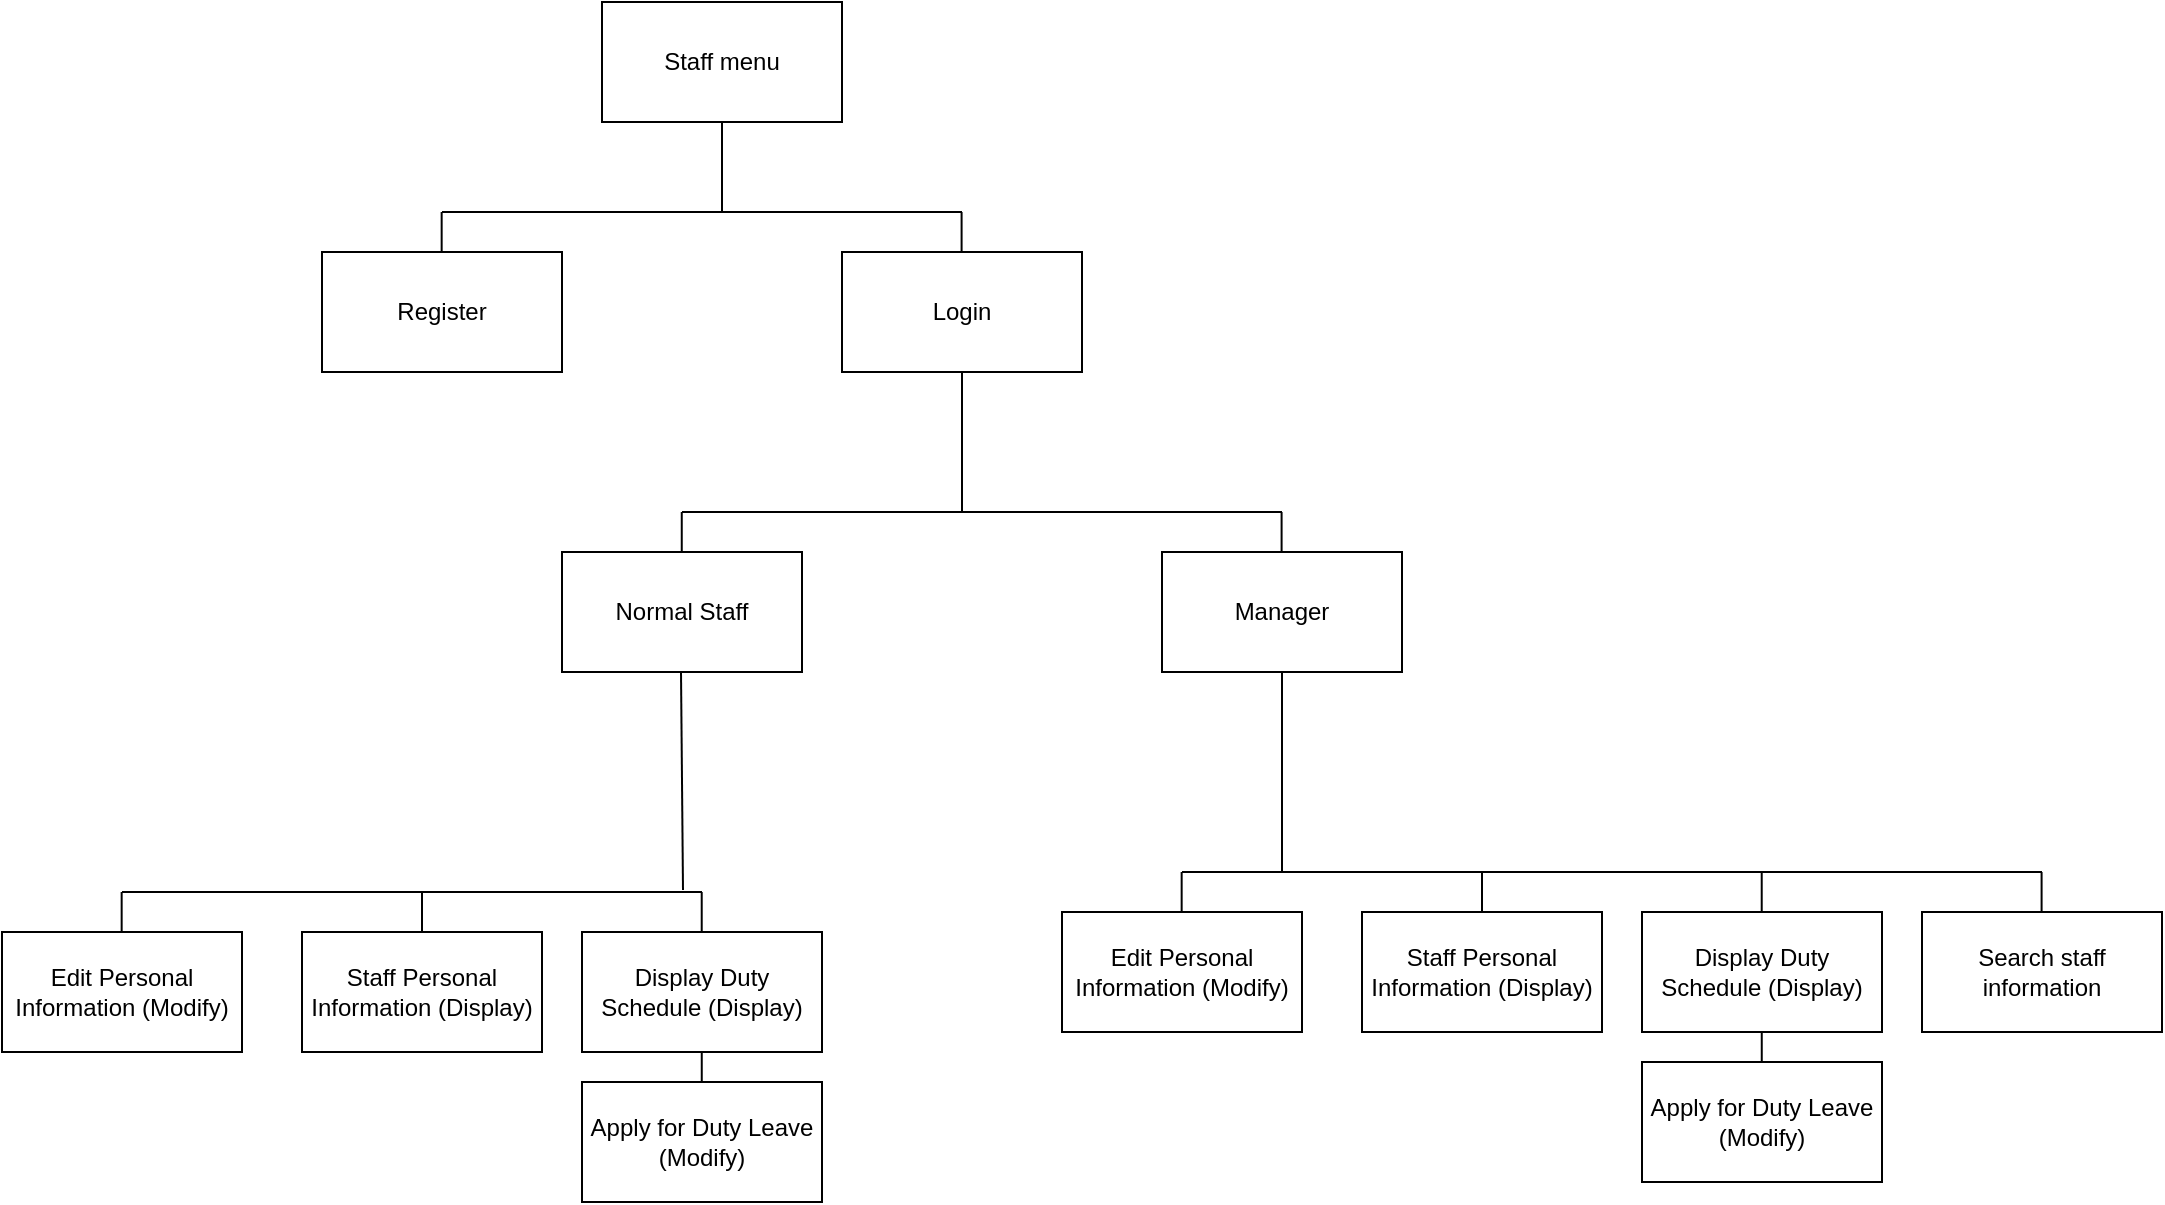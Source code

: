 <mxfile version="24.3.1" type="github">
  <diagram name="Page-1" id="BaL-FvqpIHobHH0_60As">
    <mxGraphModel dx="1500" dy="796" grid="1" gridSize="10" guides="1" tooltips="1" connect="1" arrows="1" fold="1" page="1" pageScale="1" pageWidth="1100" pageHeight="850" math="0" shadow="0">
      <root>
        <mxCell id="0" />
        <mxCell id="1" parent="0" />
        <mxCell id="vPWYfFUL58d0yr6fHRVj-1" value="Staff menu" style="rounded=0;whiteSpace=wrap;html=1;" parent="1" vertex="1">
          <mxGeometry x="520" y="255" width="120" height="60" as="geometry" />
        </mxCell>
        <mxCell id="E4wZGPF--s3q-F9TYSMC-1" value="Login" style="rounded=0;whiteSpace=wrap;html=1;" parent="1" vertex="1">
          <mxGeometry x="640" y="380" width="120" height="60" as="geometry" />
        </mxCell>
        <mxCell id="njRPsJm0nzUuGtRNoSeM-19" value="Staff Personal Information (Display)" style="whiteSpace=wrap;html=1;rounded=0;" parent="1" vertex="1">
          <mxGeometry x="900" y="710" width="120" height="60" as="geometry" />
        </mxCell>
        <mxCell id="mbAYyqpyeBhJfCcX0v_s-2" value="" style="endArrow=none;html=1;rounded=0;" parent="1" edge="1">
          <mxGeometry width="50" height="50" relative="1" as="geometry">
            <mxPoint x="580" y="360" as="sourcePoint" />
            <mxPoint x="580" y="315" as="targetPoint" />
          </mxGeometry>
        </mxCell>
        <mxCell id="mbAYyqpyeBhJfCcX0v_s-4" value="" style="endArrow=none;html=1;rounded=0;" parent="1" edge="1">
          <mxGeometry width="50" height="50" relative="1" as="geometry">
            <mxPoint x="809.83" y="710" as="sourcePoint" />
            <mxPoint x="809.83" y="690" as="targetPoint" />
          </mxGeometry>
        </mxCell>
        <mxCell id="mbAYyqpyeBhJfCcX0v_s-27" value="Display Duty Schedule (Display)" style="whiteSpace=wrap;html=1;rounded=0;" parent="1" vertex="1">
          <mxGeometry x="1040" y="710" width="120" height="60" as="geometry" />
        </mxCell>
        <mxCell id="mbAYyqpyeBhJfCcX0v_s-29" value="" style="endArrow=none;html=1;rounded=0;exitX=0.5;exitY=0;exitDx=0;exitDy=0;" parent="1" source="njRPsJm0nzUuGtRNoSeM-19" edge="1">
          <mxGeometry width="50" height="50" relative="1" as="geometry">
            <mxPoint x="910" y="740" as="sourcePoint" />
            <mxPoint x="960" y="690" as="targetPoint" />
          </mxGeometry>
        </mxCell>
        <mxCell id="mbAYyqpyeBhJfCcX0v_s-30" value="" style="endArrow=none;html=1;rounded=0;exitX=0.5;exitY=0;exitDx=0;exitDy=0;" parent="1" edge="1">
          <mxGeometry width="50" height="50" relative="1" as="geometry">
            <mxPoint x="1099.86" y="710" as="sourcePoint" />
            <mxPoint x="1099.86" y="690" as="targetPoint" />
          </mxGeometry>
        </mxCell>
        <mxCell id="HU7mSIcR6GNsg-2CY__y-12" value="" style="endArrow=none;html=1;rounded=0;entryX=0.5;entryY=1;entryDx=0;entryDy=0;" parent="1" edge="1">
          <mxGeometry width="50" height="50" relative="1" as="geometry">
            <mxPoint x="1099.88" y="785" as="sourcePoint" />
            <mxPoint x="1099.88" y="770" as="targetPoint" />
          </mxGeometry>
        </mxCell>
        <mxCell id="HU7mSIcR6GNsg-2CY__y-13" value="Edit Personal Information (Modify)" style="whiteSpace=wrap;html=1;rounded=0;" parent="1" vertex="1">
          <mxGeometry x="750" y="710" width="120" height="60" as="geometry" />
        </mxCell>
        <mxCell id="HU7mSIcR6GNsg-2CY__y-14" value="Apply for Duty Leave&lt;div&gt;(Modify)&lt;/div&gt;" style="whiteSpace=wrap;html=1;rounded=0;" parent="1" vertex="1">
          <mxGeometry x="1040" y="785" width="120" height="60" as="geometry" />
        </mxCell>
        <mxCell id="jiaBM30pHzCqn1rubvJm-2" value="" style="endArrow=none;html=1;rounded=0;" edge="1" parent="1">
          <mxGeometry width="50" height="50" relative="1" as="geometry">
            <mxPoint x="810" y="690" as="sourcePoint" />
            <mxPoint x="1100" y="690" as="targetPoint" />
          </mxGeometry>
        </mxCell>
        <mxCell id="jiaBM30pHzCqn1rubvJm-4" value="" style="endArrow=none;html=1;rounded=0;" edge="1" parent="1">
          <mxGeometry width="50" height="50" relative="1" as="geometry">
            <mxPoint x="580" y="360" as="sourcePoint" />
            <mxPoint x="700" y="360" as="targetPoint" />
          </mxGeometry>
        </mxCell>
        <mxCell id="jiaBM30pHzCqn1rubvJm-5" value="" style="endArrow=none;html=1;rounded=0;" edge="1" parent="1">
          <mxGeometry width="50" height="50" relative="1" as="geometry">
            <mxPoint x="699.8" y="380" as="sourcePoint" />
            <mxPoint x="699.8" y="360" as="targetPoint" />
          </mxGeometry>
        </mxCell>
        <mxCell id="jiaBM30pHzCqn1rubvJm-6" value="" style="endArrow=none;html=1;rounded=0;entryX=0.5;entryY=1;entryDx=0;entryDy=0;" edge="1" parent="1" target="E4wZGPF--s3q-F9TYSMC-1">
          <mxGeometry width="50" height="50" relative="1" as="geometry">
            <mxPoint x="700" y="510" as="sourcePoint" />
            <mxPoint x="750" y="460" as="targetPoint" />
          </mxGeometry>
        </mxCell>
        <mxCell id="jiaBM30pHzCqn1rubvJm-7" value="" style="endArrow=none;html=1;rounded=0;" edge="1" parent="1">
          <mxGeometry width="50" height="50" relative="1" as="geometry">
            <mxPoint x="440" y="360" as="sourcePoint" />
            <mxPoint x="580" y="360" as="targetPoint" />
          </mxGeometry>
        </mxCell>
        <mxCell id="jiaBM30pHzCqn1rubvJm-8" value="Register" style="rounded=0;whiteSpace=wrap;html=1;" vertex="1" parent="1">
          <mxGeometry x="380" y="380" width="120" height="60" as="geometry" />
        </mxCell>
        <mxCell id="jiaBM30pHzCqn1rubvJm-9" value="" style="endArrow=none;html=1;rounded=0;" edge="1" parent="1">
          <mxGeometry width="50" height="50" relative="1" as="geometry">
            <mxPoint x="439.83" y="380" as="sourcePoint" />
            <mxPoint x="439.83" y="360" as="targetPoint" />
          </mxGeometry>
        </mxCell>
        <mxCell id="jiaBM30pHzCqn1rubvJm-10" value="Search staff information" style="whiteSpace=wrap;html=1;rounded=0;" vertex="1" parent="1">
          <mxGeometry x="1180" y="710" width="120" height="60" as="geometry" />
        </mxCell>
        <mxCell id="jiaBM30pHzCqn1rubvJm-11" value="" style="endArrow=none;html=1;rounded=0;" edge="1" parent="1">
          <mxGeometry width="50" height="50" relative="1" as="geometry">
            <mxPoint x="1095" y="690" as="sourcePoint" />
            <mxPoint x="1240" y="690" as="targetPoint" />
          </mxGeometry>
        </mxCell>
        <mxCell id="jiaBM30pHzCqn1rubvJm-12" value="" style="endArrow=none;html=1;rounded=0;exitX=0.5;exitY=0;exitDx=0;exitDy=0;" edge="1" parent="1">
          <mxGeometry width="50" height="50" relative="1" as="geometry">
            <mxPoint x="1239.8" y="710" as="sourcePoint" />
            <mxPoint x="1239.8" y="690" as="targetPoint" />
          </mxGeometry>
        </mxCell>
        <mxCell id="jiaBM30pHzCqn1rubvJm-13" value="Manager" style="rounded=0;whiteSpace=wrap;html=1;" vertex="1" parent="1">
          <mxGeometry x="800" y="530" width="120" height="60" as="geometry" />
        </mxCell>
        <mxCell id="jiaBM30pHzCqn1rubvJm-14" value="Normal Staff" style="rounded=0;whiteSpace=wrap;html=1;" vertex="1" parent="1">
          <mxGeometry x="500" y="530" width="120" height="60" as="geometry" />
        </mxCell>
        <mxCell id="jiaBM30pHzCqn1rubvJm-15" value="" style="endArrow=none;html=1;rounded=0;" edge="1" parent="1">
          <mxGeometry width="50" height="50" relative="1" as="geometry">
            <mxPoint x="560" y="510" as="sourcePoint" />
            <mxPoint x="860" y="510" as="targetPoint" />
          </mxGeometry>
        </mxCell>
        <mxCell id="jiaBM30pHzCqn1rubvJm-16" value="" style="endArrow=none;html=1;rounded=0;" edge="1" parent="1">
          <mxGeometry width="50" height="50" relative="1" as="geometry">
            <mxPoint x="859.8" y="530" as="sourcePoint" />
            <mxPoint x="859.8" y="510" as="targetPoint" />
          </mxGeometry>
        </mxCell>
        <mxCell id="jiaBM30pHzCqn1rubvJm-17" value="" style="endArrow=none;html=1;rounded=0;" edge="1" parent="1">
          <mxGeometry width="50" height="50" relative="1" as="geometry">
            <mxPoint x="559.88" y="530" as="sourcePoint" />
            <mxPoint x="559.88" y="510" as="targetPoint" />
          </mxGeometry>
        </mxCell>
        <mxCell id="jiaBM30pHzCqn1rubvJm-18" value="" style="endArrow=none;html=1;rounded=0;entryX=0.5;entryY=1;entryDx=0;entryDy=0;" edge="1" parent="1" target="jiaBM30pHzCqn1rubvJm-13">
          <mxGeometry width="50" height="50" relative="1" as="geometry">
            <mxPoint x="860" y="690" as="sourcePoint" />
            <mxPoint x="850" y="650" as="targetPoint" />
          </mxGeometry>
        </mxCell>
        <mxCell id="jiaBM30pHzCqn1rubvJm-19" value="Staff Personal Information (Display)" style="whiteSpace=wrap;html=1;rounded=0;" vertex="1" parent="1">
          <mxGeometry x="370" y="720" width="120" height="60" as="geometry" />
        </mxCell>
        <mxCell id="jiaBM30pHzCqn1rubvJm-20" value="" style="endArrow=none;html=1;rounded=0;" edge="1" parent="1">
          <mxGeometry width="50" height="50" relative="1" as="geometry">
            <mxPoint x="279.83" y="720" as="sourcePoint" />
            <mxPoint x="279.83" y="700" as="targetPoint" />
          </mxGeometry>
        </mxCell>
        <mxCell id="jiaBM30pHzCqn1rubvJm-21" value="Display Duty Schedule (Display)" style="whiteSpace=wrap;html=1;rounded=0;" vertex="1" parent="1">
          <mxGeometry x="510" y="720" width="120" height="60" as="geometry" />
        </mxCell>
        <mxCell id="jiaBM30pHzCqn1rubvJm-22" value="" style="endArrow=none;html=1;rounded=0;exitX=0.5;exitY=0;exitDx=0;exitDy=0;" edge="1" parent="1" source="jiaBM30pHzCqn1rubvJm-19">
          <mxGeometry width="50" height="50" relative="1" as="geometry">
            <mxPoint x="380" y="750" as="sourcePoint" />
            <mxPoint x="430" y="700" as="targetPoint" />
          </mxGeometry>
        </mxCell>
        <mxCell id="jiaBM30pHzCqn1rubvJm-23" value="" style="endArrow=none;html=1;rounded=0;exitX=0.5;exitY=0;exitDx=0;exitDy=0;" edge="1" parent="1">
          <mxGeometry width="50" height="50" relative="1" as="geometry">
            <mxPoint x="569.86" y="720" as="sourcePoint" />
            <mxPoint x="569.86" y="700" as="targetPoint" />
          </mxGeometry>
        </mxCell>
        <mxCell id="jiaBM30pHzCqn1rubvJm-24" value="" style="endArrow=none;html=1;rounded=0;entryX=0.5;entryY=1;entryDx=0;entryDy=0;" edge="1" parent="1">
          <mxGeometry width="50" height="50" relative="1" as="geometry">
            <mxPoint x="569.88" y="795" as="sourcePoint" />
            <mxPoint x="569.88" y="780" as="targetPoint" />
          </mxGeometry>
        </mxCell>
        <mxCell id="jiaBM30pHzCqn1rubvJm-25" value="Edit Personal Information (Modify)" style="whiteSpace=wrap;html=1;rounded=0;" vertex="1" parent="1">
          <mxGeometry x="220" y="720" width="120" height="60" as="geometry" />
        </mxCell>
        <mxCell id="jiaBM30pHzCqn1rubvJm-26" value="Apply for Duty Leave&lt;div&gt;(Modify)&lt;/div&gt;" style="whiteSpace=wrap;html=1;rounded=0;" vertex="1" parent="1">
          <mxGeometry x="510" y="795" width="120" height="60" as="geometry" />
        </mxCell>
        <mxCell id="jiaBM30pHzCqn1rubvJm-27" value="" style="endArrow=none;html=1;rounded=0;" edge="1" parent="1">
          <mxGeometry width="50" height="50" relative="1" as="geometry">
            <mxPoint x="280" y="700" as="sourcePoint" />
            <mxPoint x="570" y="700" as="targetPoint" />
          </mxGeometry>
        </mxCell>
        <mxCell id="jiaBM30pHzCqn1rubvJm-31" value="" style="endArrow=none;html=1;rounded=0;" edge="1" parent="1">
          <mxGeometry width="50" height="50" relative="1" as="geometry">
            <mxPoint x="560.5" y="699" as="sourcePoint" />
            <mxPoint x="559.5" y="590" as="targetPoint" />
          </mxGeometry>
        </mxCell>
      </root>
    </mxGraphModel>
  </diagram>
</mxfile>
